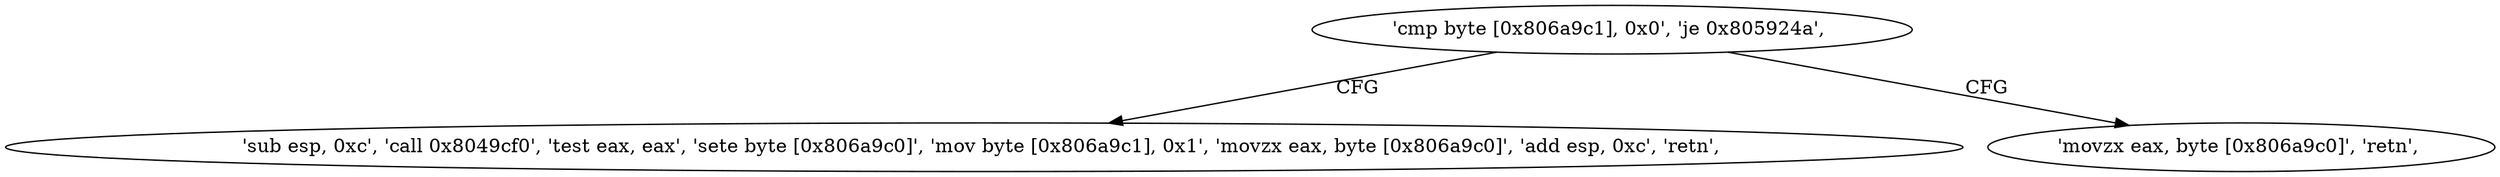 digraph "func" {
"134582841" [label = "'cmp byte [0x806a9c1], 0x0', 'je 0x805924a', " ]
"134582858" [label = "'sub esp, 0xc', 'call 0x8049cf0', 'test eax, eax', 'sete byte [0x806a9c0]', 'mov byte [0x806a9c1], 0x1', 'movzx eax, byte [0x806a9c0]', 'add esp, 0xc', 'retn', " ]
"134582850" [label = "'movzx eax, byte [0x806a9c0]', 'retn', " ]
"134582841" -> "134582858" [ label = "CFG" ]
"134582841" -> "134582850" [ label = "CFG" ]
}
